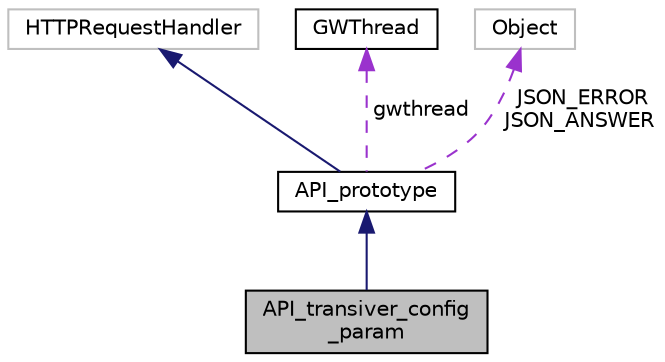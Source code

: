 digraph "API_transiver_config_param"
{
  edge [fontname="Helvetica",fontsize="10",labelfontname="Helvetica",labelfontsize="10"];
  node [fontname="Helvetica",fontsize="10",shape=record];
  Node3 [label="API_transiver_config\l_param",height=0.2,width=0.4,color="black", fillcolor="grey75", style="filled", fontcolor="black"];
  Node4 -> Node3 [dir="back",color="midnightblue",fontsize="10",style="solid"];
  Node4 [label="API_prototype",height=0.2,width=0.4,color="black", fillcolor="white", style="filled",URL="$classAPI__prototype.html"];
  Node5 -> Node4 [dir="back",color="midnightblue",fontsize="10",style="solid"];
  Node5 [label="HTTPRequestHandler",height=0.2,width=0.4,color="grey75", fillcolor="white", style="filled"];
  Node6 -> Node4 [dir="back",color="darkorchid3",fontsize="10",style="dashed",label=" gwthread" ];
  Node6 [label="GWThread",height=0.2,width=0.4,color="black", fillcolor="white", style="filled",URL="$classGWThread.html",tooltip="Поток шлюза "];
  Node7 -> Node4 [dir="back",color="darkorchid3",fontsize="10",style="dashed",label=" JSON_ERROR\nJSON_ANSWER" ];
  Node7 [label="Object",height=0.2,width=0.4,color="grey75", fillcolor="white", style="filled"];
}
